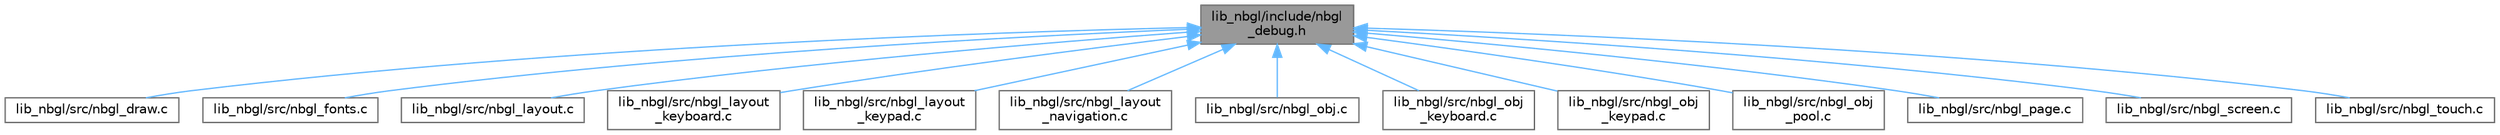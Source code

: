 digraph "lib_nbgl/include/nbgl_debug.h"
{
 // LATEX_PDF_SIZE
  bgcolor="transparent";
  edge [fontname=Helvetica,fontsize=10,labelfontname=Helvetica,labelfontsize=10];
  node [fontname=Helvetica,fontsize=10,shape=box,height=0.2,width=0.4];
  Node1 [label="lib_nbgl/include/nbgl\l_debug.h",height=0.2,width=0.4,color="gray40", fillcolor="grey60", style="filled", fontcolor="black",tooltip="debug traces management"];
  Node1 -> Node2 [dir="back",color="steelblue1",style="solid"];
  Node2 [label="lib_nbgl/src/nbgl_draw.c",height=0.2,width=0.4,color="grey40", fillcolor="white", style="filled",URL="$nbgl__draw_8c.html",tooltip="Implementation of middle-level API to draw rich forms like rounded rectangle."];
  Node1 -> Node3 [dir="back",color="steelblue1",style="solid"];
  Node3 [label="lib_nbgl/src/nbgl_fonts.c",height=0.2,width=0.4,color="grey40", fillcolor="white", style="filled",URL="$nbgl__fonts_8c.html",tooltip=" "];
  Node1 -> Node4 [dir="back",color="steelblue1",style="solid"];
  Node4 [label="lib_nbgl/src/nbgl_layout.c",height=0.2,width=0.4,color="grey40", fillcolor="white", style="filled",URL="$nbgl__layout_8c.html",tooltip="Implementation of predefined layouts management for Applications."];
  Node1 -> Node5 [dir="back",color="steelblue1",style="solid"];
  Node5 [label="lib_nbgl/src/nbgl_layout\l_keyboard.c",height=0.2,width=0.4,color="grey40", fillcolor="white", style="filled",URL="$nbgl__layout__keyboard_8c.html",tooltip="Implementation of predefined keyboard related layouts management."];
  Node1 -> Node6 [dir="back",color="steelblue1",style="solid"];
  Node6 [label="lib_nbgl/src/nbgl_layout\l_keypad.c",height=0.2,width=0.4,color="grey40", fillcolor="white", style="filled",URL="$nbgl__layout__keypad_8c.html",tooltip="Implementation of keypad management of predefined layouts management for Applications."];
  Node1 -> Node7 [dir="back",color="steelblue1",style="solid"];
  Node7 [label="lib_nbgl/src/nbgl_layout\l_navigation.c",height=0.2,width=0.4,color="grey40", fillcolor="white", style="filled",URL="$nbgl__layout__navigation_8c.html",tooltip="The construction of a navigation bar with buttons super-object."];
  Node1 -> Node8 [dir="back",color="steelblue1",style="solid"];
  Node8 [label="lib_nbgl/src/nbgl_obj.c",height=0.2,width=0.4,color="grey40", fillcolor="white", style="filled",URL="$nbgl__obj_8c.html",tooltip="Implementation of API to draw all basic graphic objects."];
  Node1 -> Node9 [dir="back",color="steelblue1",style="solid"];
  Node9 [label="lib_nbgl/src/nbgl_obj\l_keyboard.c",height=0.2,width=0.4,color="grey40", fillcolor="white", style="filled",URL="$nbgl__obj__keyboard_8c.html",tooltip="The construction and touch management of a keyboard object."];
  Node1 -> Node10 [dir="back",color="steelblue1",style="solid"];
  Node10 [label="lib_nbgl/src/nbgl_obj\l_keypad.c",height=0.2,width=0.4,color="grey40", fillcolor="white", style="filled",URL="$nbgl__obj__keypad_8c.html",tooltip="The construction and touch management of a keypad object."];
  Node1 -> Node11 [dir="back",color="steelblue1",style="solid"];
  Node11 [label="lib_nbgl/src/nbgl_obj\l_pool.c",height=0.2,width=0.4,color="grey40", fillcolor="white", style="filled",URL="$nbgl__obj__pool_8c.html",tooltip="Implementation of a graphical objects pool, to be used by any page, or by predefined layout managemen..."];
  Node1 -> Node12 [dir="back",color="steelblue1",style="solid"];
  Node12 [label="lib_nbgl/src/nbgl_page.c",height=0.2,width=0.4,color="grey40", fillcolor="white", style="filled",URL="$nbgl__page_8c.html",tooltip="Implementation of predefined pages management for Applications."];
  Node1 -> Node13 [dir="back",color="steelblue1",style="solid"];
  Node13 [label="lib_nbgl/src/nbgl_screen.c",height=0.2,width=0.4,color="grey40", fillcolor="white", style="filled",URL="$nbgl__screen_8c.html",tooltip="Implementation of screens management API."];
  Node1 -> Node14 [dir="back",color="steelblue1",style="solid"];
  Node14 [label="lib_nbgl/src/nbgl_touch.c",height=0.2,width=0.4,color="grey40", fillcolor="white", style="filled",URL="$nbgl__touch_8c.html",tooltip=" "];
}
